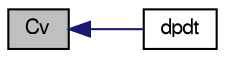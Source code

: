 digraph "Cv"
{
  bgcolor="transparent";
  edge [fontname="FreeSans",fontsize="10",labelfontname="FreeSans",labelfontsize="10"];
  node [fontname="FreeSans",fontsize="10",shape=record];
  rankdir="LR";
  Node1547 [label="Cv",height=0.2,width=0.4,color="black", fillcolor="grey75", style="filled", fontcolor="black"];
  Node1547 -> Node1548 [dir="back",color="midnightblue",fontsize="10",style="solid",fontname="FreeSans"];
  Node1548 [label="dpdt",height=0.2,width=0.4,color="black",URL="$a29734.html#a0e4e637e8932a391cf4a45df07c3a170",tooltip="Should the dpdt term be included in the enthalpy equation. "];
}

